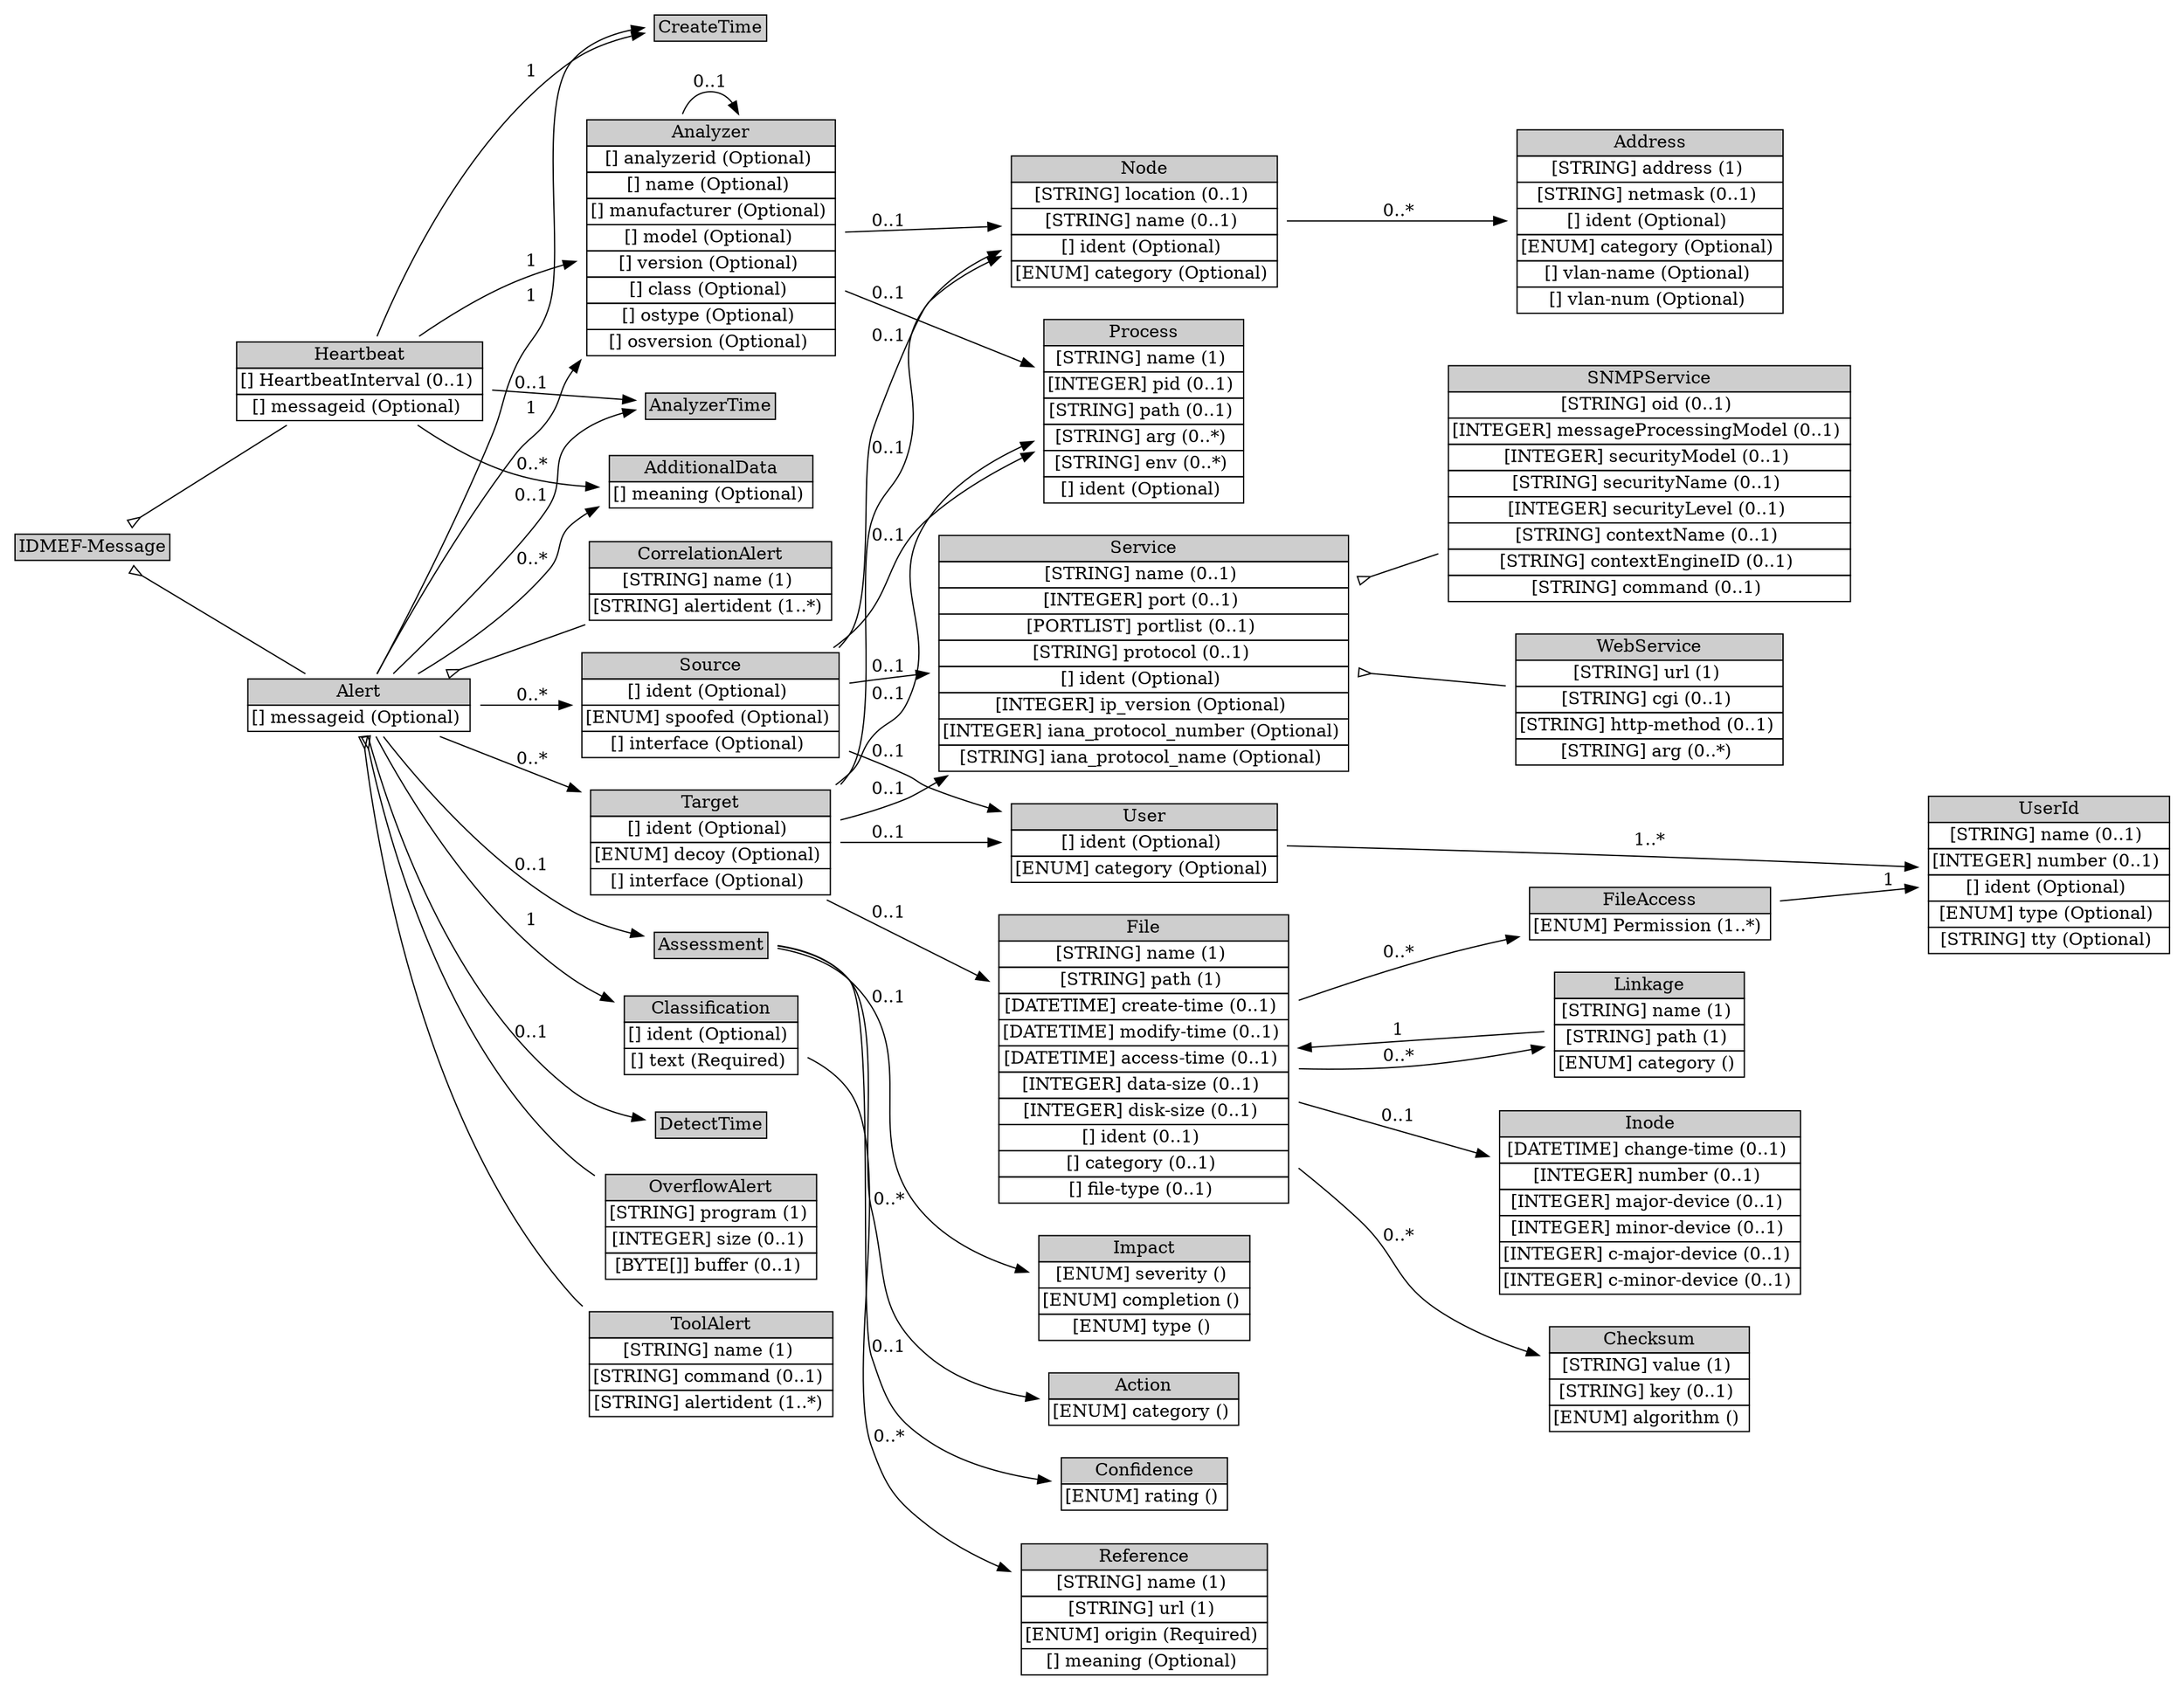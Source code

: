 digraph "IDMEF-Message" {
	graph [rankdir=LR];
	node [label="\N"];
	graph [bb="0,0,1688,1281"];
	"IDMEF-Message" [label=<<table BORDER="0" CELLBORDER="1" CELLSPACING="0"> <tr > <td BGCOLOR="#CECECE" HREF="#" TITLE="All IDMEF messages are instances of the IDMEF-Message class; it is the top-level class of the IDMEF data model, as well as the IDMEF DTD. There are currently two types (subclasses) of IDMEF-Message: Alert and Heartbeat. ">IDMEF-Message</td> </tr>" %</table>>, shape=plaintext, pos="66,890", width="1.8333", height="0.5"];
	Heartbeat [label=<<table BORDER="0" CELLBORDER="1" CELLSPACING="0"> <tr > <td BGCOLOR="#CECECE" HREF="#" TITLE="Analyzers use Heartbeat messages to indicate their current status to managers. Heartbeats are intended to be sent in a regular period, say, every ten minutes or every hour. The receipt of a Heartbeat message from an analyzer indicates to the manager that the analyzer is up and running; lack of a Heartbeat message (or more likely, lack of some number of consecutive Heartbeat messages) indicates that the analyzer or its network connection has failed. ">Heartbeat</td> </tr>" %<tr><td HREF="#" TITLE="The interval in seconds at which heartbeats are generated.">[] HeartbeatInterval (0..1) </td></tr>%<tr><td HREF="#" TITLE="A unique identifier for the heartbeat; see Section 3.2.9.">[] messageid (Optional) </td></tr>%</table>>, shape=plaintext, pos="275,992", width="2.8889", height="0.95833"];
	Analyzer [label=<<table BORDER="0" CELLBORDER="1" CELLSPACING="0"> <tr > <td BGCOLOR="#CECECE" HREF="#" TITLE="The Analyzer class identifies the analyzer from which the Alert or Heartbeat message originates. Only one analyzer may be encoded for each alert or heartbeat, and that MUST be the analyzer at which the alert or heartbeat originated. Although the IDMEF data model does not prevent the use of hierarchical intrusion detection systems (where alerts get relayed up the tree), it does not provide any way to record the identity of the &quot;relay&quot; analyzers along the path from the originating analyzer to the manager that ultimately receives the alert. ">Analyzer</td> </tr>" %<tr><td HREF="#" TITLE="(but see below).  A unique identifier for the analyzer; see Section 3.2.9.">[] analyzerid (Optional) </td></tr>%<tr><td HREF="#" TITLE="An explicit name for the analyzer that may be easier to understand than the analyzerid.">[] name (Optional) </td></tr>%<tr><td HREF="#" TITLE="The manufacturer of the analyzer software and/or hardware.">[] manufacturer (Optional) </td></tr>%<tr><td HREF="#" TITLE="The model name/number of the analyzer software and/or hardware.">[] model (Optional) </td></tr>%<tr><td HREF="#" TITLE="The version number of the analyzer software and/or hardware.">[] version (Optional) </td></tr>%<tr><td HREF="#" TITLE="The class of analyzer software and/or hardware.">[] class (Optional) </td></tr>%<tr><td HREF="#" TITLE="Operating system name.  On POSIX 1003.1 compliant systems, this is the value returned in utsname.sysname by the uname() system call, or the output of the &quot;uname -s&quot; command.">[] ostype (Optional) </td></tr>%<tr><td HREF="#" TITLE="Operating system version.  On POSIX 1003.1 compliant systems, this is the value returned in utsname.release by the uname() system call, or the output of the &quot;uname -r&quot; command.">[] osversion (Optional) </td></tr>%</table>>, shape=plaintext, pos="550,1098", width="2.9167", height="2.625"];
	"Node" [label=<<table BORDER="0" CELLBORDER="1" CELLSPACING="0"> <tr > <td BGCOLOR="#CECECE" HREF="#" TITLE="The Node class is used to identify hosts and other network devices (routers, switches, etc.). ">Node</td> </tr>" %<tr><td HREF="#" TITLE="The location of the equipment.">[STRING] location (0..1) </td></tr>%<tr><td HREF="#" TITLE="The name of the equipment.  This information MUST be provided if no Address information is given.">[STRING] name (0..1) </td></tr>%<tr><td HREF="#" TITLE="A unique identifier for the node; see Section 3.2.9.">[] ident (Optional) </td></tr>%<tr><td HREF="#" TITLE="The &quot;domain&quot; from which the name information was obtained, if relevant.  The permitted values for this attribute are shown in the table below.  The default value is &quot;unknown&quot;. (See also Section 10 for extensions to the table.)">[ENUM] category (Optional) </td></tr>%</table>>, shape=plaintext, pos="887,1122", width="3.0278", height="1.5139"];
	Address [label=<<table BORDER="0" CELLBORDER="1" CELLSPACING="0"> <tr > <td BGCOLOR="#CECECE" HREF="#" TITLE="The Address class is used to represent network, hardware, and application addresses. ">Address</td> </tr>" %<tr><td HREF="#" TITLE="The address information.  The format of this data is governed by the category attribute.">[STRING] address (1) </td></tr>%<tr><td HREF="#" TITLE="The network mask for the address, if appropriate.">[STRING] netmask (0..1) </td></tr>%<tr><td HREF="#" TITLE="A unique identifier for the address; see Section 3.2.9.">[] ident (Optional) </td></tr>%<tr><td HREF="#" TITLE="The type of address represented.  The permitted values for this attribute are shown below.  The default value is &quot;unknown&quot;.  (See also Section 10.)">[ENUM] category (Optional) </td></tr>%<tr><td HREF="#" TITLE="The name of the Virtual LAN to which the address belongs.">[] vlan-name (Optional) </td></tr>%<tr><td HREF="#" TITLE="The number of the Virtual LAN to which the address belongs.">[] vlan-num (Optional) </td></tr>%</table>>, shape=plaintext, pos="1279,1122", width="3.0278", height="2.0694"];
	Process [label=<<table BORDER="0" CELLBORDER="1" CELLSPACING="0"> <tr > <td BGCOLOR="#CECECE" HREF="#" TITLE="The Process class is used to describe processes being executed on sources, targets, and analyzers. ">Process</td> </tr>" %<tr><td HREF="#" TITLE="The name of the program being executed. This is a short name; path and argument information are provided elsewhere.">[STRING] name (1) </td></tr>%<tr><td HREF="#" TITLE="The process identifier of the process.">[INTEGER] pid (0..1) </td></tr>%<tr><td HREF="#" TITLE="The full path of the program being executed.">[STRING] path (0..1) </td></tr>%<tr><td HREF="#" TITLE="A command-line argument to the program. Multiple arguments may be specified (they are assumed to have occurred in the same order they are provided) with multiple uses of arg.">[STRING] arg (0..*) </td></tr>%<tr><td HREF="#" TITLE="An environment string associated with the process; generally of the format &quot;VARIABLE=value&quot;.  Multiple environment strings may be specified with multiple uses of env.">[STRING] env (0..*) </td></tr>%<tr><td HREF="#" TITLE="A unique identifier for the process; see Section 3.2.9.">[] ident (Optional) </td></tr>%</table>>, shape=plaintext, pos="887,976", width="2.3611", height="2.0694"];
	CreateTime [label=<<table BORDER="0" CELLBORDER="1" CELLSPACING="0"> <tr > <td BGCOLOR="#CECECE" HREF="#" TITLE="The CreateTime class is used to indicate the date and time the alert or heartbeat was created by the analyzer. ">CreateTime</td> </tr>" %</table>>, shape=plaintext, pos="550,1263", width="1.4167", height="0.5"];
	AnalyzerTime [label=<<table BORDER="0" CELLBORDER="1" CELLSPACING="0"> <tr > <td BGCOLOR="#CECECE" HREF="#" TITLE="The AnalyzerTime class is used to indicate the current date and time on the analyzer. Its values should be filled in as late as possible in the message transmission process, ideally immediately before placing the message &quot;on the wire&quot;. ">AnalyzerTime</td> </tr>" %</table>>, shape=plaintext, pos="550,968", width="1.6389", height="0.5"];
	AdditionalData [label=<<table BORDER="0" CELLBORDER="1" CELLSPACING="0"> <tr > <td BGCOLOR="#CECECE" HREF="#" TITLE="The AdditionalData class is used to provide information that cannot be represented by the data model. AdditionalData can be used to provide atomic data (integers, strings, etc.) in cases where only small amounts of additional information need to be sent; it can also be used to extend the data model and the DTD to support the transmission of complex data (such as packet headers). Detailed instructions for extending the data model and the DTD are provided in Section 5. ">AdditionalData</td> </tr>" %<tr><td HREF="#" TITLE="A string describing the meaning of the element content. These values will be vendor/implementation dependent; the method for ensuring that managers understand the strings sent by analyzers is outside the scope of this specification.  A list of acceptable meaning keywords is not within the scope of the document, although later versions may undertake to establish such a list.">[] meaning (Optional) </td></tr>%</table>>, shape=plaintext, pos="550,908", width="2.4444", height="0.68056"];
	Alert [label=<<table BORDER="0" CELLBORDER="1" CELLSPACING="0"> <tr > <td BGCOLOR="#CECECE" HREF="#" TITLE="Generally, every time an analyzer detects an event that it has been configured to look for, it sends an Alert message to its manager(s). Depending on the analyzer, an Alert message may correspond to a single detected event or multiple detected events. Alerts occur asynchronously in response to outside events. ">Alert</td> </tr>" %<tr><td HREF="#" TITLE="A unique identifier for the alert; see Section 3.2.9.">[] messageid (Optional) </td></tr>%</table>>, shape=plaintext, pos="275,736", width="2.6111", height="0.68056"];
	OverflowAlert [label=<<table BORDER="0" CELLBORDER="1" CELLSPACING="0"> <tr > <td BGCOLOR="#CECECE" HREF="#" TITLE="The OverflowAlert carries additional information related to buffer overflow attacks. It is intended to enable an analyzer to provide the details of the overflow attack itself. ">OverflowAlert</td> </tr>" %<tr><td HREF="#" TITLE="The program that the overflow attack attempted to run (NOTE: this is not the program that was attacked).">[STRING] program (1) </td></tr>%<tr><td HREF="#" TITLE="The size, in bytes, of the overflow (i.e., the number of bytes the attacker sent).">[INTEGER] size (0..1) </td></tr>%<tr><td HREF="#" TITLE="Some or all of the overflow data itself (dependent on how much the analyzer can capture).">[BYTE[]] buffer (0..1) </td></tr>%</table>>, shape=plaintext, pos="550,330", width="2.4722", height="1.2361"];
	ToolAlert [label=<<table BORDER="0" CELLBORDER="1" CELLSPACING="0"> <tr > <td BGCOLOR="#CECECE" HREF="#" TITLE="The ToolAlert class carries additional information related to the use of attack tools or malevolent programs such as Trojan horses and can be used by the analyzer when it is able to identify these tools. It is intended to group one or more previously-sent alerts together, to say &quot;these alerts were all the result of someone using this tool&quot;. ">ToolAlert</td> </tr>" %<tr><td HREF="#" TITLE="The reason for grouping the alerts together, for example, the name of a particular tool.">[STRING] name (1) </td></tr>%<tr><td HREF="#" TITLE="The command or operation that the tool was asked to perform, for example, a BackOrifice ping.">[STRING] command (0..1) </td></tr>%<tr><td HREF="#" TITLE="The list of alert identifiers that are related to this alert.  Because alert identifiers are only unique across the alerts sent by a single analyzer, the optional &quot;analyzerid&quot; attribute of &quot;alertident&quot; should be used to identify the analyzer that a particular alert came from.  If the &quot;analyzerid&quot; is not provided, the alert is assumed to have come from the same analyzer that is sending the ToolAlert.">[STRING] alertident (1..*) </td></tr>%</table>>, shape=plaintext, pos="550,224", width="2.8333", height="1.2361"];
	CorrelationAlert [label=<<table BORDER="0" CELLBORDER="1" CELLSPACING="0"> <tr > <td BGCOLOR="#CECECE" HREF="#" TITLE="The CorrelationAlert class carries additional information related to the correlation of alert information. It is intended to group one or more previously-sent alerts together, to say &quot;these alerts are all related&quot;. ">CorrelationAlert</td> </tr>" %<tr><td HREF="#" TITLE="The reason for grouping the alerts together, for example, a particular correlation method.">[STRING] name (1) </td></tr>%<tr><td HREF="#" TITLE="The list of alert identifiers that are related to this alert.  Because alert identifiers are only unique across the alerts sent by a single analyzer, the optional &quot;analyzerid&quot; attribute of &quot;alertident&quot; should be used to identify the analyzer that a particular alert came from.  If the &quot;analyzerid&quot; is not provided, the alert is assumed to have come from the same analyzer that is sending the CorrelationAlert.">[STRING] alertident (1..*) </td></tr>%</table>>, shape=plaintext, pos="550,832", width="2.8333", height="0.95833"];
	Classification [label=<<table BORDER="0" CELLBORDER="1" CELLSPACING="0"> <tr > <td BGCOLOR="#CECECE" HREF="#" TITLE="The Classification class provides the &quot;name&quot; of an alert, or other information allowing the manager to determine what it is. This name is chosen by the alert provider. ">Classification</td> </tr>" %<tr><td HREF="#" TITLE="A unique identifier for this classification; see Section 3.2.9.">[] ident (Optional) </td></tr>%<tr><td HREF="#" TITLE="A vendor-provided string identifying the Alert message.">[] text (Required) </td></tr>%</table>>, shape=plaintext, pos="550,480", width="2.1111", height="0.95833"];
	Reference [label=<<table BORDER="0" CELLBORDER="1" CELLSPACING="0"> <tr > <td BGCOLOR="#CECECE" HREF="#" TITLE="The Reference class provides the &quot;name&quot; of an alert, or other information allowing the manager to determine what it is. ">Reference</td> </tr>" %<tr><td HREF="#" TITLE="The name of the alert, from one of the origins listed below.">[STRING] name (1) </td></tr>%<tr><td HREF="#" TITLE="A URL at which the manager (or the human operator of the manager) can find additional information about the alert.  The document pointed to by the URL may include an in-depth description of the attack, appropriate countermeasures, or other information deemed relevant by the vendor.">[STRING] url (1) </td></tr>%<tr><td HREF="#" TITLE="The source from which the name of the alert originates. The permitted values for this attribute are shown below.  The default value is &quot;unknown&quot;.  (See also Section 10.)">[ENUM] origin (Required) </td></tr>%<tr><td HREF="#" TITLE="The meaning of the reference, as understood by the alert provider.  This field is only valid if the value of the &lt;origin&gt; attribute is set to &quot;vendor-specific&quot; or &quot;user-specific&quot;.">[] meaning (Optional) </td></tr>%</table>>, shape=plaintext, pos="887,54", width="2.7778", height="1.5139"];
	DetectTime [label=<<table BORDER="0" CELLBORDER="1" CELLSPACING="0"> <tr > <td BGCOLOR="#CECECE" HREF="#" TITLE="The DetectTime class is used to indicate the date and time that the event(s) producing an alert was detected by the analyzer. In the case of more than one event, it is the time that the first event was detected. (This may or may not be the same time as CreateTime; analyzers are not required to send alerts immediately upon detection). ">DetectTime</td> </tr>" %</table>>, shape=plaintext, pos="550,410", width="1.4167", height="0.5"];
	Source [label=<<table BORDER="0" CELLBORDER="1" CELLSPACING="0"> <tr > <td BGCOLOR="#CECECE" HREF="#" TITLE="The Source class contains information about the possible source(s) of the event(s) that generated an alert. An event may have more than one source (e.g., in a distributed denial-of-service attack). ">Source</td> </tr>" %<tr><td HREF="#" TITLE="A unique identifier for this source; see Section 3.2.9.">[] ident (Optional) </td></tr>%<tr><td HREF="#" TITLE="An indication of whether the source is, as far as the analyzer can determine, a spoofed address used for hiding the real origin of the attack.  The permitted values for this attribute are shown below.  The default value is &quot;unknown&quot;.  (See also Section 10.)">[ENUM] spoofed (Optional) </td></tr>%<tr><td HREF="#" TITLE="May be used by a network-based analyzer with multiple interfaces to indicate which interface this source was seen on.">[] interface (Optional) </td></tr>%</table>>, shape=plaintext, pos="550,736", width="2.9167", height="1.2361"];
	User [label=<<table BORDER="0" CELLBORDER="1" CELLSPACING="0"> <tr > <td BGCOLOR="#CECECE" HREF="#" TITLE="The User class is used to describe users. It is primarily used as a &quot;container&quot; class for the UserId aggregate class, as shown in Figure 16. ">User</td> </tr>" %<tr><td HREF="#" TITLE="A unique identifier for the user; see Section 3.2.9.">[] ident (Optional) </td></tr>%<tr><td HREF="#" TITLE="The type of user represented.  The permitted values for this attribute are shown below.  The default value is &quot;unknown&quot;. (See also Section 10.)">[ENUM] category (Optional) </td></tr>%</table>>, shape=plaintext, pos="887,644", width="3.0278", height="0.95833"];
	UserId [label=<<table BORDER="0" CELLBORDER="1" CELLSPACING="0"> <tr > <td BGCOLOR="#CECECE" HREF="#" TITLE="The UserId class provides specific information about a user. More than one UserId can be used within the User class to indicate attempts to transition from one user to another, or to provide complete information about a user&#39;s (or process&#39;) privileges. ">UserId</td> </tr>" %<tr><td HREF="#" TITLE="A user or group name.">[STRING] name (0..1) </td></tr>%<tr><td HREF="#" TITLE="A user or group number.">[INTEGER] number (0..1) </td></tr>%<tr><td HREF="#" TITLE="A unique identifier for the user id, see Section 3.2.9.">[] ident (Optional) </td></tr>%<tr><td HREF="#" TITLE="The type of user information represented.  The permitted values for this attribute are shown below.  The default value is &quot;original-user&quot;.  (See also Section 10.)">[ENUM] type (Optional) </td></tr>%<tr><td HREF="#" TITLE="The tty the user is using.">[STRING] tty (Optional) </td></tr>%</table>>, shape=plaintext, pos="1587,626", width="2.7778", height="1.7917"];
	Service [label=<<table BORDER="0" CELLBORDER="1" CELLSPACING="0"> <tr > <td BGCOLOR="#CECECE" HREF="#" TITLE="The Service class describes network services on sources and targets. It can identify services by name, port, and protocol. When Service occurs as an aggregate class of Source, it is understood that the service is one from which activity of interest is originating; and that the service is &quot;attached&quot; to the Node, Process, and User information also contained in Source. Likewise, when Service occurs as an aggregate class of Target, it is understood that the service is one to which activity of interest is being directed; and that the service is &quot;attached&quot; to the Node, Process, and User information also contained in Target. If Service occurs in both Source and Target, then information in both locations should be the same. If information is the same in both locations and implementers wish to carry it in only one location, they should specify it as an aggregate of the Target class. ">Service</td> </tr>" %<tr><td HREF="#" TITLE="The name of the service.  Whenever possible, the name from the IANA list of well-known ports SHOULD be used.">[STRING] name (0..1) </td></tr>%<tr><td HREF="#" TITLE="The port number being used.">[INTEGER] port (0..1) </td></tr>%<tr><td HREF="#" TITLE="A list of port numbers being used; see Section 3.2.8 for formatting rules.  If a portlist is given, the iana_protocol_number and iana_protocol_name MUST apply to all the elements of the list.">[PORTLIST] portlist (0..1) </td></tr>%<tr><td HREF="#" TITLE="Additional information about the protocol being used.  The intent of the protocol field is to carry additional information related to the protocol being used when the &lt;Service&gt; attributes iana_protocol_number or/and iana_protocol_name are filed.">[STRING] protocol (0..1) </td></tr>%<tr><td HREF="#" TITLE="A unique identifier for the service; see Section 3.2.9.">[] ident (Optional) </td></tr>%<tr><td HREF="#" TITLE="The IP version number.">[INTEGER] ip_version (Optional) </td></tr>%<tr><td HREF="#" TITLE="The IANA protocol number.">[INTEGER] iana_protocol_number (Optional) </td></tr>%<tr><td HREF="#" TITLE="The IANA protocol name.">[STRING] iana_protocol_name (Optional) </td></tr>%</table>>, shape=plaintext, pos="887,790", width="4.6111", height="2.625"];
	WebService [label=<<table BORDER="0" CELLBORDER="1" CELLSPACING="0"> <tr > <td BGCOLOR="#CECECE" HREF="#" TITLE="The WebService class carries additional information related to web traffic. ">WebService</td> </tr>" %<tr><td HREF="#" TITLE="The URL in the request.">[STRING] url (1) </td></tr>%<tr><td HREF="#" TITLE="The CGI script in the request, without arguments.">[STRING] cgi (0..1) </td></tr>%<tr><td HREF="#" TITLE="The HTTP method (PUT, GET) used in the request.">[STRING] http-method (0..1) </td></tr>%<tr><td HREF="#" TITLE="The arguments to the CGI script.">[STRING] arg (0..*) </td></tr>%</table>>, shape=plaintext, pos="1279,757", width="3.1389", height="1.5139"];
	SNMPService [label=<<table BORDER="0" CELLBORDER="1" CELLSPACING="0"> <tr > <td BGCOLOR="#CECECE" HREF="#" TITLE="The SNMPService class carries additional information related to SNMP traffic. The aggregate classes composing SNMPService must be interpreted as described in RFC 3411 [15] and RFC 3584 [16]. ">SNMPService</td> </tr>" %<tr><td HREF="#" TITLE="The object identifier in the request.">[STRING] oid (0..1) </td></tr>%<tr><td HREF="#" TITLE="The SNMP version, typically 0 for SNMPv1, 1 for SNMPv2c, 2 for SNMPv2u and SNMPv2*, and 3 for SNMPv3; see RFC 3411 [15] Section 5 for appropriate values.">[INTEGER] messageProcessingModel (0..1) </td></tr>%<tr><td HREF="#" TITLE="The identification of the security model in use, typically 0 for any, 1 for SNMPv1, 2 for SNMPv2c, and 3 for USM; see RFC 3411 [15] Section 5 for appropriate values.">[INTEGER] securityModel (0..1) </td></tr>%<tr><td HREF="#" TITLE="The object&#39;s security name; see RFC 3411 [15] Section 3.2.2.">[STRING] securityName (0..1) </td></tr>%<tr><td HREF="#" TITLE="The security level of the SNMP request; see RFC 3411 [15] Section 3.4.3.">[INTEGER] securityLevel (0..1) </td></tr>%<tr><td HREF="#" TITLE="The object&#39;s context name; see RFC 3411 [15] Section 3.3.3.">[STRING] contextName (0..1) </td></tr>%<tr><td HREF="#" TITLE="The object&#39;s context engine identifier; see RFC 3411 [15] Section 3.3.2.">[STRING] contextEngineID (0..1) </td></tr>%<tr><td HREF="#" TITLE="The command sent to the SNMP server (GET, SET, etc.).">[STRING] command (0..1) </td></tr>%</table>>, shape=plaintext, pos="1279,923", width="4.4444", height="2.625"];
	Target [label=<<table BORDER="0" CELLBORDER="1" CELLSPACING="0"> <tr > <td BGCOLOR="#CECECE" HREF="#" TITLE="The Target class contains information about the possible target(s) of the event(s) that generated an alert. An event may have more than one target (e.g., in the case of a port sweep). ">Target</td> </tr>" %<tr><td HREF="#" TITLE="A unique identifier for this target, see Section 3.2.9.">[] ident (Optional) </td></tr>%<tr><td HREF="#" TITLE="An indication of whether the target is, as far as the analyzer can determine, a decoy.  The permitted values for this attribute are shown below.  The default value is &quot;unknown&quot;.  (See also Section 10.)">[ENUM] decoy (Optional) </td></tr>%<tr><td HREF="#" TITLE="May be used by a network-based analyzer with multiple interfaces to indicate which interface this target was seen on.">[] interface (Optional) </td></tr>%</table>>, shape=plaintext, pos="550,630", width="2.75", height="1.2361"];
	File [label=<<table BORDER="0" CELLBORDER="1" CELLSPACING="0"> <tr > <td BGCOLOR="#CECECE" HREF="#" TITLE="The File class provides specific information about a file or other file-like object that has been created, deleted, or modified on the target. The description can provide either the file settings prior to the event or the file settings at the time of the event, as specified using the &quot;category&quot; attribute. ">File</td> </tr>" %<tr><td HREF="#" TITLE="The name of the file to which the alert applies, not including the path to the file.">[STRING] name (1) </td></tr>%<tr><td HREF="#" TITLE="The full path to the file, including the name.  The path name should be represented in as &quot;universal&quot; a manner as possible, to facilitate processing of the alert.">[STRING] path (1) </td></tr>%<tr><td HREF="#" TITLE="Time the file was created.  Note that this is *not* the Unix &quot;st_ctime&quot; file attribute (which is not file creation time).  The Unix &quot;st_ctime&quot; attribute is contained in the &quot;Inode&quot; class.">[DATETIME] create-time (0..1) </td></tr>%<tr><td HREF="#" TITLE="Time the file was last modified.">[DATETIME] modify-time (0..1) </td></tr>%<tr><td HREF="#" TITLE="Time the file was last accessed.">[DATETIME] access-time (0..1) </td></tr>%<tr><td HREF="#" TITLE="The size of the data, in bytes.  Typically what is meant when referring to file size.  On Unix UFS file systems, this value corresponds to stat.st_size.  On Windows NTFS, this value corresponds to Valid Data Length (VDL).">[INTEGER] data-size (0..1) </td></tr>%<tr><td HREF="#" TITLE="The physical space on disk consumed by the file, in bytes.  On Unix UFS file systems, this value corresponds to 512 * stat.st_blocks.  On Windows NTFS, this value corresponds to End of File (EOF).">[INTEGER] disk-size (0..1) </td></tr>%<tr><td HREF="#" TITLE="A unique identifier for this file; see Section 3.2.9.">[] ident (0..1) </td></tr>%<tr><td HREF="#" TITLE="The type of file system the file resides on.  This attribute governs how path names and other attributes are interpreted.">[] category (0..1) </td></tr>%<tr><td HREF="#" TITLE="The type of file, as a mime-type.">[] file-type (0..1) </td></tr>%</table>>, shape=plaintext, pos="887,478", width="3.3333", height="3.1806"];
	FileAccess [label=<<table BORDER="0" CELLBORDER="1" CELLSPACING="0"> <tr > <td BGCOLOR="#CECECE" HREF="#" TITLE="The FileAccess class represents the access permissions on a file. The representation is intended to be useful across operating systems. ">FileAccess</td> </tr>" %<tr><td HREF="#" TITLE="Level of access allowed.  The permitted values are shown below.  There is no default value.  (See also Section 10.)">[ENUM] Permission (1..*) </td></tr>%</table>>, shape=plaintext, pos="1279,589", width="2.75", height="0.68056"];
	Linkage [label=<<table BORDER="0" CELLBORDER="1" CELLSPACING="0"> <tr > <td BGCOLOR="#CECECE" HREF="#" TITLE="The Linkage class represents file system connections between the file described in the &lt;File&gt; element and other objects in the file system. For example, if the &lt;File&gt; element is a symbolic link or shortcut, then the &lt;Linkage&gt; element should contain the name of the object the link points to. Further information can be provided about the object in the &lt;Linkage&gt; element with another &lt;File&gt; element, if appropriate. ">Linkage</td> </tr>" %<tr><td HREF="#" TITLE="The name of the file system object, not including the path.">[STRING] name (1) </td></tr>%<tr><td HREF="#" TITLE="The full path to the file system object, including the name.  The path name should be represented in as &quot;universal&quot; a manner as possible, to facilitate processing of the alert.">[STRING] path (1) </td></tr>%<tr><td HREF="#" TITLE="Section 10.)">[ENUM] category () </td></tr>%</table>>, shape=plaintext, pos="1279,503", width="2.2222", height="1.2361"];
	Inode [label=<<table BORDER="0" CELLBORDER="1" CELLSPACING="0"> <tr > <td BGCOLOR="#CECECE" HREF="#" TITLE="The Inode class is used to represent the additional information contained in a Unix file system i-node. ">Inode</td> </tr>" %<tr><td HREF="#" TITLE="The time of the last inode change, given by the st_ctime element of &quot;struct stat&quot;.">[DATETIME] change-time (0..1) </td></tr>%<tr><td HREF="#" TITLE="The inode number.">[INTEGER] number (0..1) </td></tr>%<tr><td HREF="#" TITLE="The major device number of the device the file resides on.">[INTEGER] major-device (0..1) </td></tr>%<tr><td HREF="#" TITLE="The minor device number of the device the file resides on.">[INTEGER] minor-device (0..1) </td></tr>%<tr><td HREF="#" TITLE="The major device of the file itself, if it is a character special device.">[INTEGER] c-major-device (0..1) </td></tr>%<tr><td HREF="#" TITLE="The minor device of the file itself, if it is a character special device.">[INTEGER] c-minor-device (0..1) </td></tr>%</table>>, shape=plaintext, pos="1279,367", width="3.4444", height="2.0694"];
	Checksum [label=<<table BORDER="0" CELLBORDER="1" CELLSPACING="0"> <tr > <td BGCOLOR="#CECECE" HREF="#" TITLE="The Checksum class represents checksum information associated with the file. This checksum information can be provided by file integrity checkers, among others. ">Checksum</td> </tr>" %<tr><td HREF="#" TITLE="The value of the checksum.">[STRING] value (1) </td></tr>%<tr><td HREF="#" TITLE="The key to the checksum, if appropriate.">[STRING] key (0..1) </td></tr>%<tr><td HREF="#" TITLE="default value.  (See also Section 10.)">[ENUM] algorithm () </td></tr>%</table>>, shape=plaintext, pos="1279,231", width="2.3056", height="1.2361"];
	Assessment [label=<<table BORDER="0" CELLBORDER="1" CELLSPACING="0"> <tr > <td BGCOLOR="#CECECE" HREF="#" TITLE="The Assessment class is used to provide the analyzer&#39;s assessment of an event -- its impact, actions taken in response, and confidence. ">Assessment</td> </tr>" %</table>>, shape=plaintext, pos="550,550", width="1.4444", height="0.5"];
	Impact [label=<<table BORDER="0" CELLBORDER="1" CELLSPACING="0"> <tr > <td BGCOLOR="#CECECE" HREF="#" TITLE="The Impact class is used to provide the analyzer&#39;s assessment of the impact of the event on the target(s). It is represented in the IDMEF DTD as follows: ">Impact</td> </tr>" %<tr><td HREF="#" TITLE="Section 10.)">[ENUM] severity () </td></tr>%<tr><td HREF="#" TITLE="Section 10.)">[ENUM] completion () </td></tr>%<tr><td HREF="#" TITLE="value is &quot;other&quot;.  (See also Section 10.)">[ENUM] type () </td></tr>%</table>>, shape=plaintext, pos="887,302", width="2.4167", height="1.2361"];
	Action [label=<<table BORDER="0" CELLBORDER="1" CELLSPACING="0"> <tr > <td BGCOLOR="#CECECE" HREF="#" TITLE="The Action class is used to describe any actions taken by the analyzer in response to the event. Is is represented in the IDMEF DTD as follows: ">Action</td> </tr>" %<tr><td HREF="#" TITLE="The default value is &quot;other&quot;.  (See also Section 10.)">[ENUM] category () </td></tr>%</table>>, shape=plaintext, pos="887,216", width="2.2222", height="0.68056"];
	Confidence [label=<<table BORDER="0" CELLBORDER="1" CELLSPACING="0"> <tr > <td BGCOLOR="#CECECE" HREF="#" TITLE="The Confidence class is used to represent the analyzer&#39;s best estimate of the validity of its analysis. It is represented in the IDMEF DTD as follows: ">Confidence</td> </tr>" %<tr><td HREF="#" TITLE="also Section 10.)">[ENUM] rating () </td></tr>%</table>>, shape=plaintext, pos="887,150", width="1.9444", height="0.68056"];
	"Node" -> Address [label="0..*", pos="e,1169.3,1122 996.72,1122 1047.3,1122 1107.4,1122 1159.1,1122", lp="1086,1130.5"];
	Analyzer -> "Node" [label="0..1", pos="e,777.32,1114.2 655.24,1105.5 690.72,1108 730.58,1110.9 767.11,1113.5", lp="688,1117.5"];
	Analyzer -> Process [label="0..1", pos="e,801.44,1007 655.24,1059.9 698.96,1044.1 749.33,1025.8 791.92,1010.4", lp="688,1060.5"];
	Analyzer -> Analyzer [label="0..1", pos="e,571.93,1192.4 528.07,1192.4 532.18,1203.1 539.49,1210 550,1210 557.23,1210 562.94,1206.7 567.14,1201.2", lp="550,1218.5"];
	Heartbeat -> Analyzer [label=1, pos="e,444.74,1082.4 321.38,1026.2 343.58,1041 371.13,1057.4 398,1068 409.77,1072.6 422.35,1076.6 435.03,1079.9", lp="412,1085.5"];
	Heartbeat -> CreateTime [label=1, pos="e,498.34,1257.4 289.11,1026.2 312.9,1079.5 366.13,1181.9 444,1236 457.05,1245.1 472.89,1251.1 488.31,1255.1", lp="412,1230.5"];
	Heartbeat -> AnalyzerTime [label="0..1", pos="e,490.91,973.16 379.75,982.86 413.57,979.91 450.2,976.71 480.78,974.04", lp="412,989.5"];
	Heartbeat -> AdditionalData [label="0..*", pos="e,461.85,902.93 315.69,957.91 338.4,941.03 368.07,922.32 398,913 415.02,907.7 433.63,904.85 451.81,903.52", lp="412,921.5"];
	"IDMEF-Message" -> Heartbeat [dir=back, arrowtail=invempty, pos="s,102.88,908 112.19,912.54 139.46,925.85 174.52,942.96 205.12,957.9"];
	Alert -> OverflowAlert [dir=back, arrowtail=invempty, pos="s,279.68,711.89 281.9,701.83 297.8,631.76 343.65,470.98 444,383 449.11,378.52 454.66,374.32 460.45,370.4"];
	Alert -> ToolAlert [dir=back, arrowtail=invempty, pos="s,277.61,711.86 278.91,701.74 290.03,618.96 328.84,405.38 444,277 446.75,273.94 449.71,271.03 452.85,268.27"];
	Alert -> CorrelationAlert [dir=back, arrowtail=invempty, pos="s,344.04,760.1 353.83,763.52 384.54,774.24 420.05,786.64 452.35,797.91"];
	Alert -> Analyzer [label=1, pos="e,450.85,1004 288.12,760.03 309.18,797.74 352.76,872.48 398,930 409.08,944.08 415.65,944.37 426,959 436.33,973.6 433.44,980.56 444\
,995 444.21,995.28 444.41,995.56 444.62,995.84", lp="412,967.5"];
	Alert -> CreateTime [label=1, pos="e,498.33,1262 288.18,760.12 309.2,799.11 350.89,878.72 380,949 389.52,971.98 387.36,979.51 398,1002 408.08,1023.3 418.46,1024.7 \
426,1047 439.5,1087 416.56,1204 444,1236 455.2,1249.1 471.77,1256.3 488.5,1260.1", lp="412,1055.5"];
	Classification -> Reference [label="0..*", pos="e,786.95,81.432 626.05,461.5 637.7,455.49 648.37,447.53 656,437 689.99,390.11 653.51,231.17 674,177 685.89,145.57 693.02,137.03 \
720,117 737.26,104.18 757.43,93.687 777.66,85.194", lp="688,185.5"];
	Alert -> Classification [label=1, pos="e,473.97,506.48 287.43,711.76 311.46,667.36 368.65,572.95 444,523 450.52,518.68 457.54,514.67 464.75,510.98", lp="412,569.5"];
	Alert -> DetectTime [label="0..1", pos="e,498.32,414.67 281.49,711.89 298.17,654.74 348.09,510.35 444,437 456.75,427.25 472.62,421 488.18,416.99", lp="412,483.5"];
	Alert -> AnalyzerTime [label="0..1", pos="e,490.98,963.61 302.06,760.23 340.56,795.14 408.41,858.54 426,887 439.3,908.52 425.48,923.77 444,941 454.29,950.58 467.5,956.87 \
481.07,960.98", lp="412,895.5"];
	Source -> "Node" [label="0..1", pos="e,777.38,1096.7 648.47,780 651.19,782.83 653.72,785.82 656,789 689.77,836.02 660.97,861.6 674,918 677.71,934.06 708.61,1047.1 720\
,1059 733.4,1073 750.23,1084 768.01,1092.5", lp="688,1021.5"];
	User -> UserId [label="1..*", pos="e,1486.4,631.28 996.52,642.71 1113.3,641.1 1303.8,637.83 1468,632 1470.7,631.9 1473.5,631.8 1476.2,631.69", lp="1279,649.5"];
	Source -> User [label="0..1", pos="e,777.29,671.77 655.52,705.08 676.83,698.98 699.11,692.7 720,687 735.31,682.82 751.44,678.53 767.39,674.36", lp="688,707.5"];
	Source -> Process [label="0..1", pos="e,801.36,946.03 644.77,780.01 648.69,782.87 652.45,785.87 656,789 683.63,813.39 683.32,826.23 702,858 710.87,873.08 707.55,880.72\
 720,893 740.32,913.05 766.46,929.13 791.99,941.6", lp="688,866.5"];
	Service -> WebService [dir=back, arrowtail=invempty, pos="s,1053.5,775.98 1063.8,775.12 1098.4,772.2 1133.9,769.22 1165.8,766.53"];
	Service -> SNMPService [dir=back, arrowtail=invempty, pos="s,1053.5,846.5 1063.1,849.76 1081.5,856 1100.1,862.32 1118.3,868.49"];
	Source -> Service [label="0..1", pos="e,720.38,775.21 655.63,764.39 661.83,765.7 667.98,766.92 674,768 685.84,770.13 698.08,772.07 710.45,773.83", lp="688,780.5"];
	Alert -> Source [label="0..*", pos="e,444.07,736 369.25,736 390.06,736 412.34,736 433.89,736", lp="412,744.5"];
	Target -> "Node" [label="0..1", pos="e,777.27,1100.1 649.08,674.33 651.59,677.06 653.91,679.94 656,683 704.42,753.72 632.97,799.75 674,875 681.58,888.9 694.31,883.17\
 702,897 737.22,960.3 675.56,1001.8 720,1059 732.5,1075.1 749.59,1087.1 768.09,1096", lp="688,905.5"];
	Target -> User [label="0..1", pos="e,777.5,635.15 649.36,629.75 666.9,629.96 684.99,630.35 702,631 723.11,631.81 745.55,633.06 767.25,634.47", lp="688,639.5"];
	Target -> Process [label="0..1", pos="e,801.31,952.21 646.3,674.22 649.71,677 652.96,679.93 656,683 668.86,696 663.25,705.2 674,720 684.16,733.99 694.28,731.53 702,747\
 731.21,805.49 682.22,839.64 720,893 737.57,917.81 764.71,935.58 792.04,948.15", lp="688,755.5"];
	Target -> Service [label="0..1", pos="e,732.68,695.95 649.24,650.84 667.32,656.46 685.63,663.43 702,672 711.23,676.83 711.55,680.92 720,687 721.43,688.03 722.86,689.05\
 724.31,690.08", lp="688,680.5"];
	FileAccess -> UserId [label=1, pos="e,1486.5,613.92 1378.6,600.96 1409.7,604.71 1444.3,608.86 1476.2,612.69", lp="1463,619.5"];
	File -> FileAccess [label="0..*", pos="e,1179.4,570.58 1007.2,521.73 1042.6,533.75 1081.6,546.17 1118,556 1134.5,560.45 1152,564.62 1169.3,568.4", lp="1086,559.5"];
	Linkage -> File [label=1, pos="e,1007,485.65 1198.8,497.89 1146.6,494.56 1077.3,490.14 1017.3,486.31", lp="1086,500.5"];
	File -> Linkage [label="0..*", pos="e,1198.8,484.99 1007.1,468.09 1037.5,467.07 1070,467.25 1100,470 1129.1,472.66 1160.6,477.72 1188.9,483.08", lp="1086,478.5"];
	File -> Inode [label="0..1", pos="e,1154.7,402.19 1007,444.02 1050.6,431.67 1100.2,417.63 1145,404.96", lp="1086,431.5"];
	File -> Checksum [label="0..*", pos="e,1195.8,249.41 1007,394.18 1023.2,381.56 1039.3,368.3 1054,355 1085.5,326.48 1082.4,307.2 1118,284 1138.6,270.58 1162.9,260.28 \
1186.2,252.49", lp="1086,343.5"];
	Target -> File [label="0..1", pos="e,766.99,532.13 647.93,585.83 682.23,570.36 721.31,552.73 757.78,536.28", lp="688,581.5"];
	Alert -> Target [label="0..*", pos="e,450.9,668.2 337.4,711.95 368.17,700.09 406.17,685.44 441.5,671.82", lp="412,695.5"];
	Assessment -> Impact [label="0..1", pos="e,799.44,314.25 602.68,546.54 621.39,542.93 641.4,536.02 656,523 715.64,469.83 661.92,409.88 720,355 739.21,336.85 764.62,324.91\
 789.81,317.06", lp="688,509.5"];
	Assessment -> Action [label="0..*", pos="e,806.78,216.4 602.66,548.75 622.17,545.51 642.74,538.27 656,523 680.18,495.15 664.73,393.7 674,358 687.21,307.11 679.22,282.2 720\
,249 741.54,231.47 769.76,222.36 796.86,217.85", lp="688,366.5"];
	Assessment -> Confidence [label="0..1", pos="e,816.37,152.23 602.73,549.09 622.36,545.91 643.01,538.63 656,523 695.14,475.9 653.54,305.72 674,248 685.82,214.64 690.3,202.25 \
720,183 745.4,166.54 777.21,157.97 806.23,153.61", lp="688,256.5"];
	Alert -> Assessment [label="0..1", pos="e,497.35,557.92 293.8,711.8 322.39,676.69 380.26,612 444,577 457.25,569.72 472.52,564.36 487.26,560.42", lp="412,613.5"];
	Alert -> AdditionalData [label="0..*", pos="e,461.89,887.5 328.26,760.13 360.11,776.8 399.43,801.61 426,833 439.12,848.5 428.92,861.4 444,875 446.85,877.57 449.9,879.94 453.1\
,882.13", lp="412,841.5"];
	"IDMEF-Message" -> Alert [dir=back, arrowtail=invempty, pos="s,90.796,871.73 99.24,865.51 138.49,836.58 203.36,788.79 242.35,760.06"];
}
